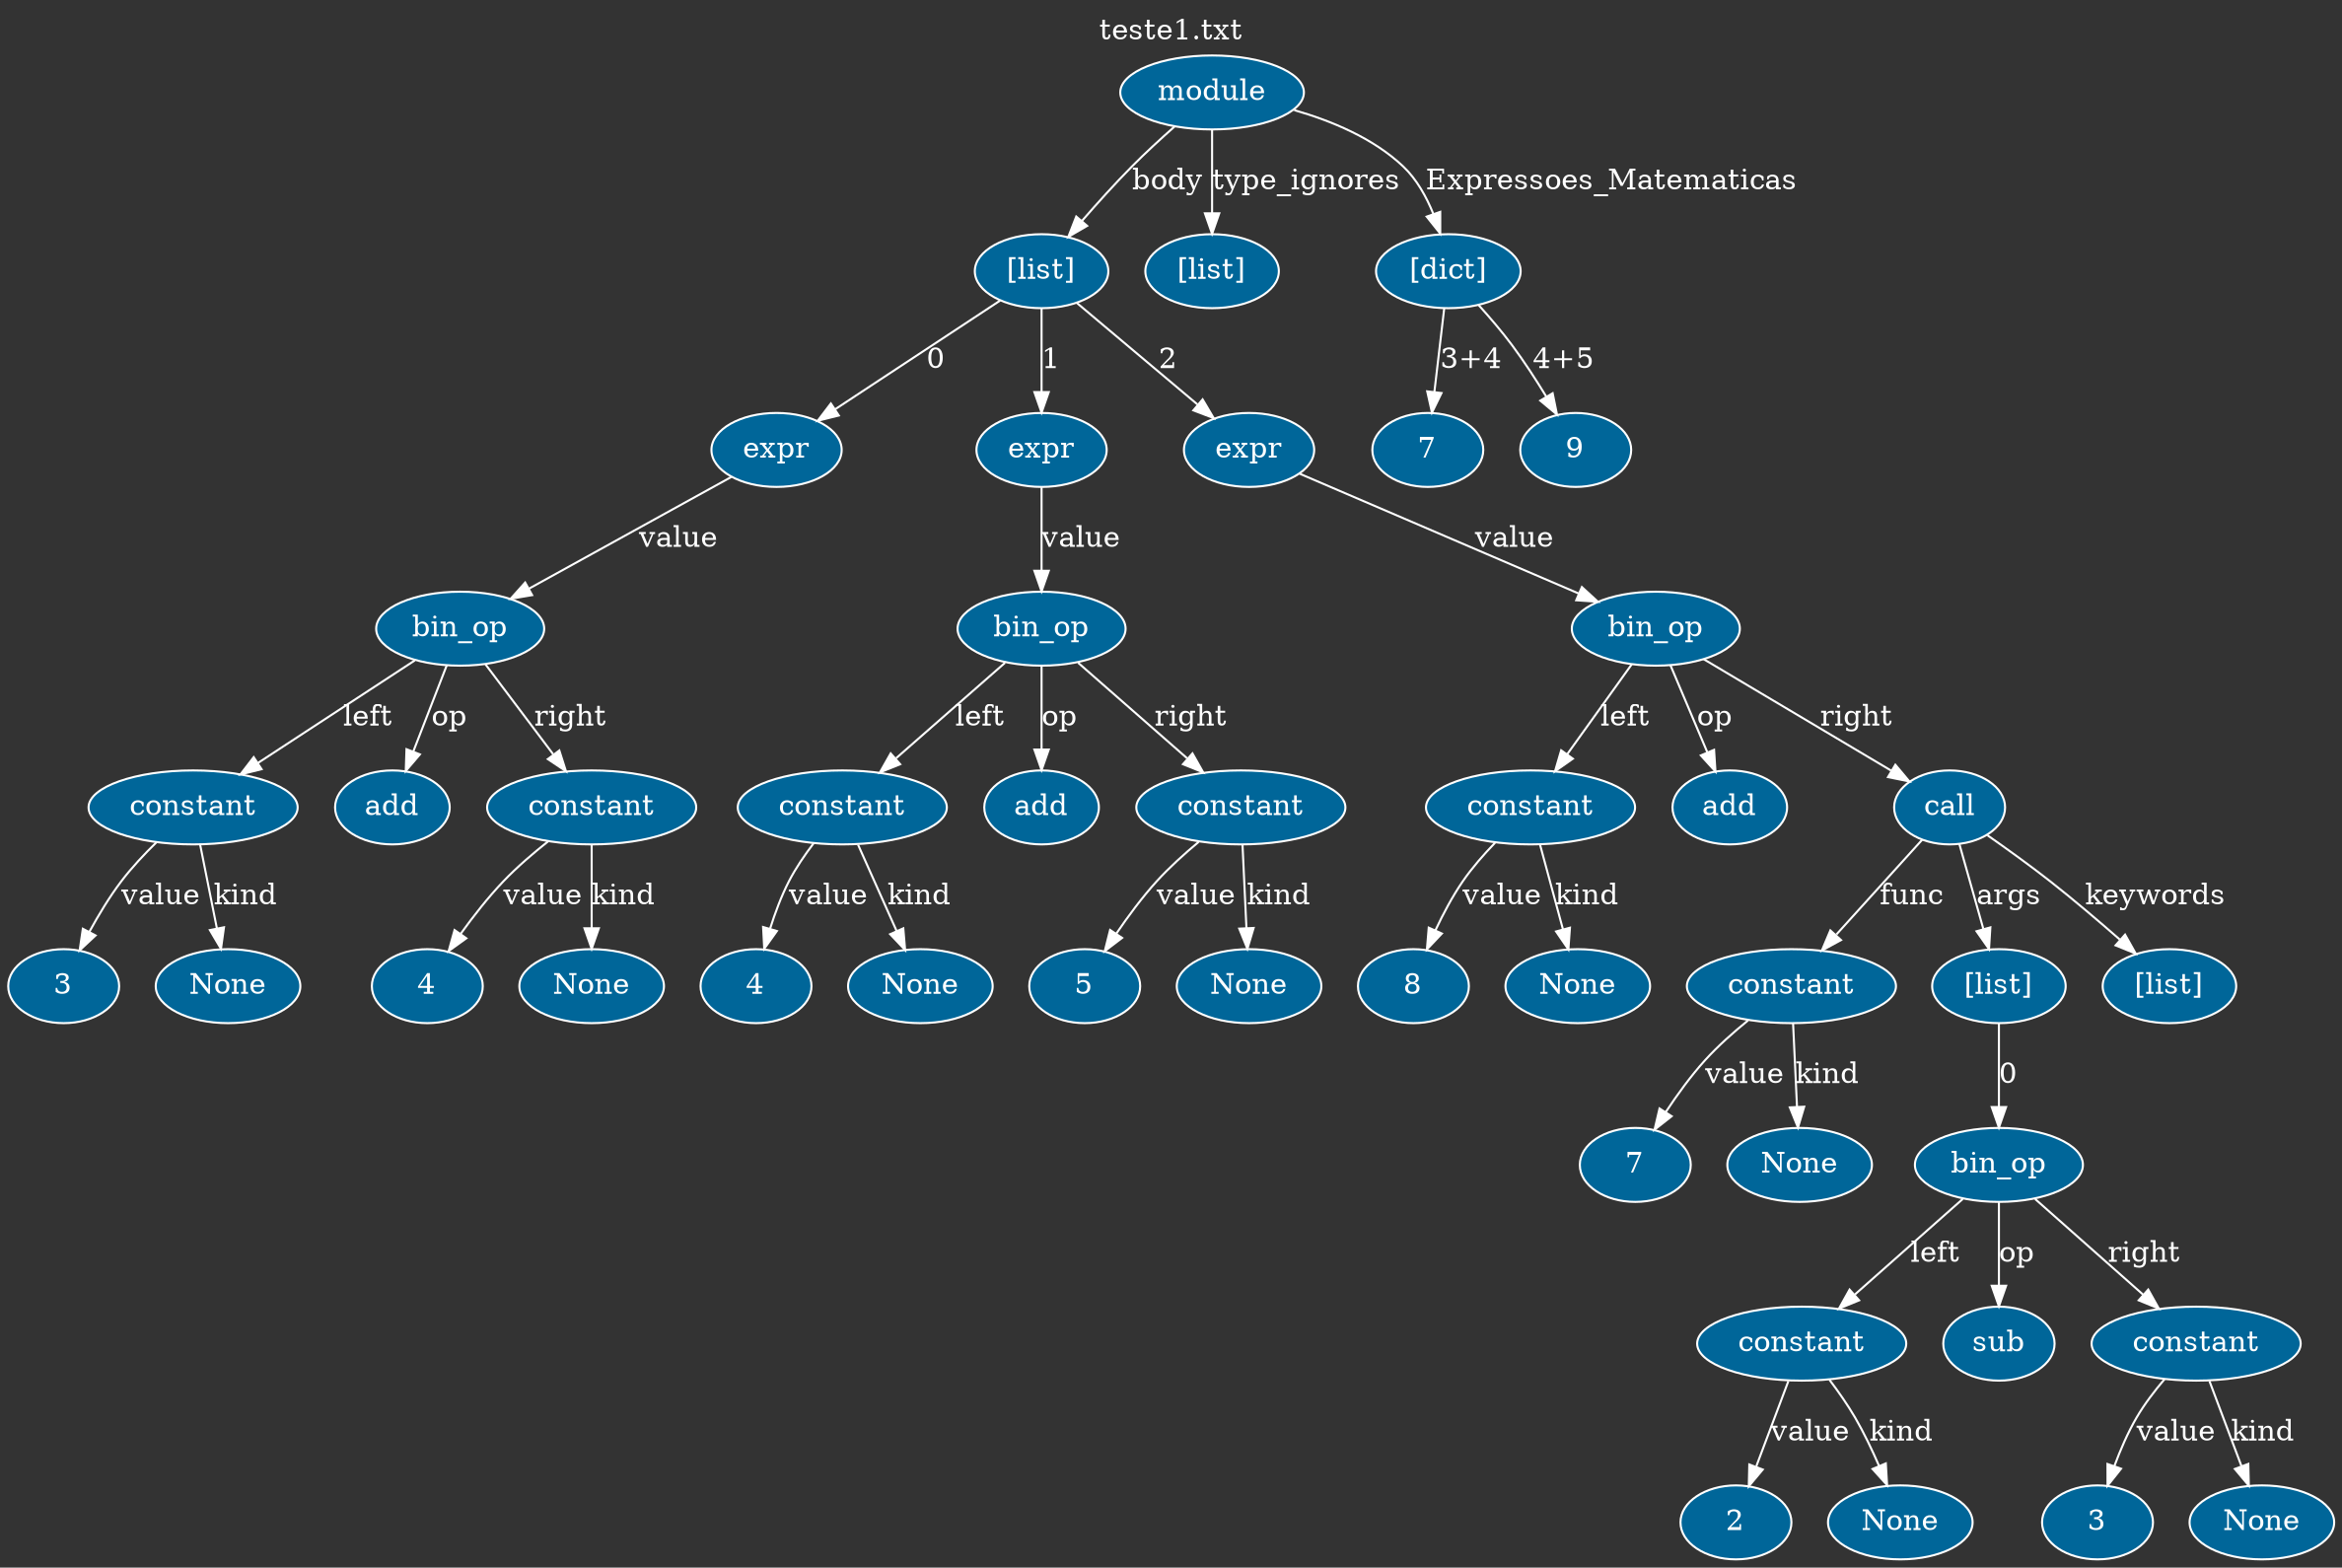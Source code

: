 digraph {
	graph [bgcolor="#333333" fontcolor=white label="teste1.txt" labelloc=t margin=0]
	node [color=white fillcolor="#006699" fontcolor=white style=filled]
	edge [color=white fontcolor=white]
	1893980729024 [label=module]
	1893980720640 [label="[list]"]
	1893980729088 [label=expr]
	1893980729152 [label=bin_op]
	1893980729920 [label=constant]
	"6b80823b-0f95-4252-b644-7e3ab3dfd3bb" [label=3]
	1893980729920 -> "6b80823b-0f95-4252-b644-7e3ab3dfd3bb" [label=value]
	"ea71c66e-5a89-4e10-89f2-c6d29a18f6f3" [label=None]
	1893980729920 -> "ea71c66e-5a89-4e10-89f2-c6d29a18f6f3" [label=kind]
	1893980729152 -> 1893980729920 [label=left]
	1893980729792 [label=add]
	1893980729152 -> 1893980729792 [label=op]
	1893980729408 [label=constant]
	"b747bcf2-973d-4f83-a4cd-5e59b572adb2" [label=4]
	1893980729408 -> "b747bcf2-973d-4f83-a4cd-5e59b572adb2" [label=value]
	"d4d52170-3b38-4e55-b4ca-d5decd77ab26" [label=None]
	1893980729408 -> "d4d52170-3b38-4e55-b4ca-d5decd77ab26" [label=kind]
	1893980729152 -> 1893980729408 [label=right]
	1893980729088 -> 1893980729152 [label=value]
	1893980720640 -> 1893980729088 [label=0]
	1893980729536 [label=expr]
	1893980729600 [label=bin_op]
	1893980729664 [label=constant]
	"810d22ab-b8c6-4230-b4e9-30c3b29e8f97" [label=4]
	1893980729664 -> "810d22ab-b8c6-4230-b4e9-30c3b29e8f97" [label=value]
	"67e8901e-19f4-40f4-8c1b-9fb9ba34fda8" [label=None]
	1893980729664 -> "67e8901e-19f4-40f4-8c1b-9fb9ba34fda8" [label=kind]
	1893980729600 -> 1893980729664 [label=left]
	1893980730048 [label=add]
	1893980729600 -> 1893980730048 [label=op]
	1893980730112 [label=constant]
	"7b0faf87-7ebf-4dc3-a8f9-c14ba9f1f5ce" [label=5]
	1893980730112 -> "7b0faf87-7ebf-4dc3-a8f9-c14ba9f1f5ce" [label=value]
	"569c1fa8-906d-47fa-803f-35f2275a9d9a" [label=None]
	1893980730112 -> "569c1fa8-906d-47fa-803f-35f2275a9d9a" [label=kind]
	1893980729600 -> 1893980730112 [label=right]
	1893980729536 -> 1893980729600 [label=value]
	1893980720640 -> 1893980729536 [label=1]
	1893980730240 [label=expr]
	1893980730304 [label=bin_op]
	1893980730368 [label=constant]
	"8a2f27ec-bb16-45bf-a04d-c6d35147ea7d" [label=8]
	1893980730368 -> "8a2f27ec-bb16-45bf-a04d-c6d35147ea7d" [label=value]
	"6eff855a-07cf-462b-b15c-e60380c6375f" [label=None]
	1893980730368 -> "6eff855a-07cf-462b-b15c-e60380c6375f" [label=kind]
	1893980730304 -> 1893980730368 [label=left]
	1893980730496 [label=add]
	1893980730304 -> 1893980730496 [label=op]
	1893980730560 [label=call]
	1893980730624 [label=constant]
	"da332f17-29e1-4247-8a17-c87d319be39e" [label=7]
	1893980730624 -> "da332f17-29e1-4247-8a17-c87d319be39e" [label=value]
	"e5c1a264-544c-4047-8ba6-b23d4a7f5d1f" [label=None]
	1893980730624 -> "e5c1a264-544c-4047-8ba6-b23d4a7f5d1f" [label=kind]
	1893980730560 -> 1893980730624 [label=func]
	1893980718144 [label="[list]"]
	1893980730752 [label=bin_op]
	1893980730816 [label=constant]
	"a5e10516-da5f-4b0c-ae3a-b2b67ddc5ea7" [label=2]
	1893980730816 -> "a5e10516-da5f-4b0c-ae3a-b2b67ddc5ea7" [label=value]
	"ec2c0489-9cd5-4254-b068-fc5c6e604e70" [label=None]
	1893980730816 -> "ec2c0489-9cd5-4254-b068-fc5c6e604e70" [label=kind]
	1893980730752 -> 1893980730816 [label=left]
	1893980730944 [label=sub]
	1893980730752 -> 1893980730944 [label=op]
	1893980731008 [label=constant]
	"5b9d22c4-3c26-402e-a061-398df3201a76" [label=3]
	1893980731008 -> "5b9d22c4-3c26-402e-a061-398df3201a76" [label=value]
	"c64c8ffa-5556-422d-81e5-94817c806dfb" [label=None]
	1893980731008 -> "c64c8ffa-5556-422d-81e5-94817c806dfb" [label=kind]
	1893980730752 -> 1893980731008 [label=right]
	1893980718144 -> 1893980730752 [label=0]
	1893980730560 -> 1893980718144 [label=args]
	1893980719104 [label="[list]"]
	1893980730560 -> 1893980719104 [label=keywords]
	1893980730304 -> 1893980730560 [label=right]
	1893980730240 -> 1893980730304 [label=value]
	1893980720640 -> 1893980730240 [label=2]
	1893980729024 -> 1893980720640 [label=body]
	1893980717952 [label="[list]"]
	1893980729024 -> 1893980717952 [label=type_ignores]
	1893980799040 [label="[dict]"]
	"b2d47d2c-ec86-47a0-8f5b-72eca1086269" [label=7]
	1893980799040 -> "b2d47d2c-ec86-47a0-8f5b-72eca1086269" [label="3+4"]
	"1a941254-3a3b-42aa-9a4b-da4d022fdb35" [label=9]
	1893980799040 -> "1a941254-3a3b-42aa-9a4b-da4d022fdb35" [label="4+5"]
	1893980729024 -> 1893980799040 [label=Expressoes_Matematicas]
}
